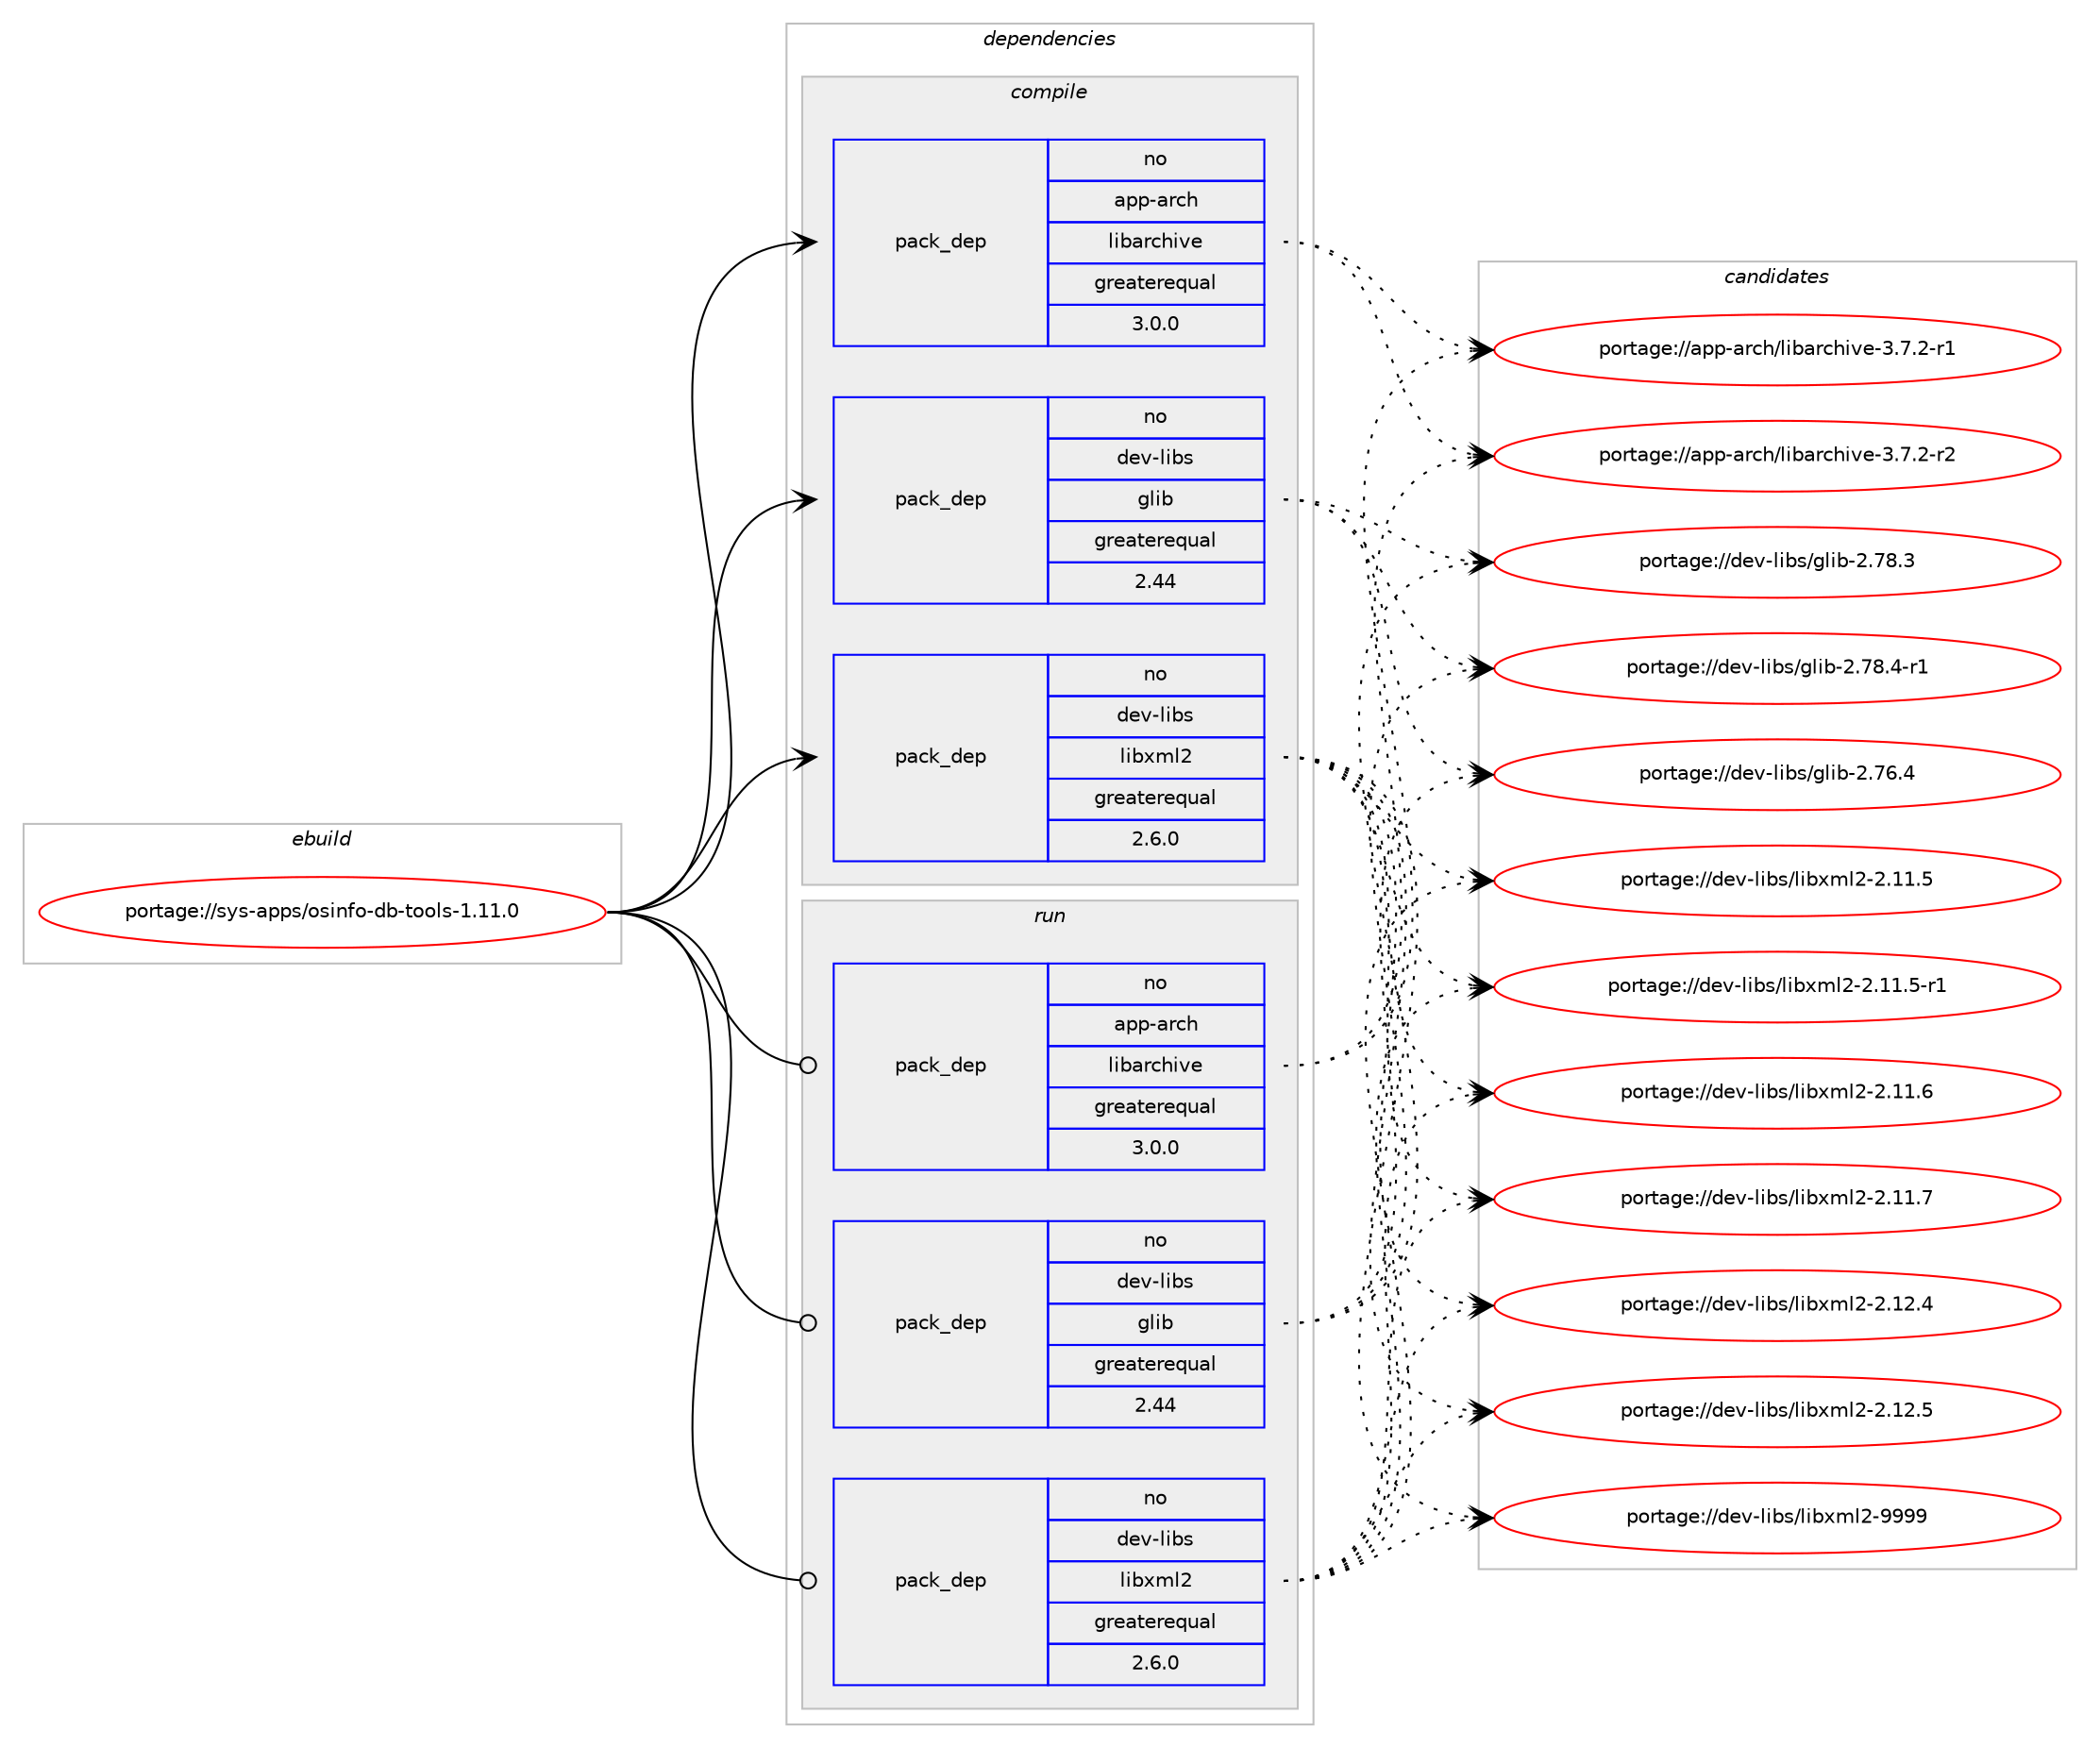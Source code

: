 digraph prolog {

# *************
# Graph options
# *************

newrank=true;
concentrate=true;
compound=true;
graph [rankdir=LR,fontname=Helvetica,fontsize=10,ranksep=1.5];#, ranksep=2.5, nodesep=0.2];
edge  [arrowhead=vee];
node  [fontname=Helvetica,fontsize=10];

# **********
# The ebuild
# **********

subgraph cluster_leftcol {
color=gray;
rank=same;
label=<<i>ebuild</i>>;
id [label="portage://sys-apps/osinfo-db-tools-1.11.0", color=red, width=4, href="../sys-apps/osinfo-db-tools-1.11.0.svg"];
}

# ****************
# The dependencies
# ****************

subgraph cluster_midcol {
color=gray;
label=<<i>dependencies</i>>;
subgraph cluster_compile {
fillcolor="#eeeeee";
style=filled;
label=<<i>compile</i>>;
subgraph pack5419 {
dependency17736 [label=<<TABLE BORDER="0" CELLBORDER="1" CELLSPACING="0" CELLPADDING="4" WIDTH="220"><TR><TD ROWSPAN="6" CELLPADDING="30">pack_dep</TD></TR><TR><TD WIDTH="110">no</TD></TR><TR><TD>app-arch</TD></TR><TR><TD>libarchive</TD></TR><TR><TD>greaterequal</TD></TR><TR><TD>3.0.0</TD></TR></TABLE>>, shape=none, color=blue];
}
id:e -> dependency17736:w [weight=20,style="solid",arrowhead="vee"];
subgraph pack5420 {
dependency17737 [label=<<TABLE BORDER="0" CELLBORDER="1" CELLSPACING="0" CELLPADDING="4" WIDTH="220"><TR><TD ROWSPAN="6" CELLPADDING="30">pack_dep</TD></TR><TR><TD WIDTH="110">no</TD></TR><TR><TD>dev-libs</TD></TR><TR><TD>glib</TD></TR><TR><TD>greaterequal</TD></TR><TR><TD>2.44</TD></TR></TABLE>>, shape=none, color=blue];
}
id:e -> dependency17737:w [weight=20,style="solid",arrowhead="vee"];
# *** BEGIN UNKNOWN DEPENDENCY TYPE (TODO) ***
# id -> package_dependency(portage://sys-apps/osinfo-db-tools-1.11.0,install,no,dev-libs,json-glib,none,[,,],[],[])
# *** END UNKNOWN DEPENDENCY TYPE (TODO) ***

subgraph pack5421 {
dependency17738 [label=<<TABLE BORDER="0" CELLBORDER="1" CELLSPACING="0" CELLPADDING="4" WIDTH="220"><TR><TD ROWSPAN="6" CELLPADDING="30">pack_dep</TD></TR><TR><TD WIDTH="110">no</TD></TR><TR><TD>dev-libs</TD></TR><TR><TD>libxml2</TD></TR><TR><TD>greaterequal</TD></TR><TR><TD>2.6.0</TD></TR></TABLE>>, shape=none, color=blue];
}
id:e -> dependency17738:w [weight=20,style="solid",arrowhead="vee"];
# *** BEGIN UNKNOWN DEPENDENCY TYPE (TODO) ***
# id -> package_dependency(portage://sys-apps/osinfo-db-tools-1.11.0,install,no,net-libs,libsoup,none,[,,],[slot(3.0)],[])
# *** END UNKNOWN DEPENDENCY TYPE (TODO) ***

}
subgraph cluster_compileandrun {
fillcolor="#eeeeee";
style=filled;
label=<<i>compile and run</i>>;
}
subgraph cluster_run {
fillcolor="#eeeeee";
style=filled;
label=<<i>run</i>>;
subgraph pack5422 {
dependency17739 [label=<<TABLE BORDER="0" CELLBORDER="1" CELLSPACING="0" CELLPADDING="4" WIDTH="220"><TR><TD ROWSPAN="6" CELLPADDING="30">pack_dep</TD></TR><TR><TD WIDTH="110">no</TD></TR><TR><TD>app-arch</TD></TR><TR><TD>libarchive</TD></TR><TR><TD>greaterequal</TD></TR><TR><TD>3.0.0</TD></TR></TABLE>>, shape=none, color=blue];
}
id:e -> dependency17739:w [weight=20,style="solid",arrowhead="odot"];
subgraph pack5423 {
dependency17740 [label=<<TABLE BORDER="0" CELLBORDER="1" CELLSPACING="0" CELLPADDING="4" WIDTH="220"><TR><TD ROWSPAN="6" CELLPADDING="30">pack_dep</TD></TR><TR><TD WIDTH="110">no</TD></TR><TR><TD>dev-libs</TD></TR><TR><TD>glib</TD></TR><TR><TD>greaterequal</TD></TR><TR><TD>2.44</TD></TR></TABLE>>, shape=none, color=blue];
}
id:e -> dependency17740:w [weight=20,style="solid",arrowhead="odot"];
# *** BEGIN UNKNOWN DEPENDENCY TYPE (TODO) ***
# id -> package_dependency(portage://sys-apps/osinfo-db-tools-1.11.0,run,no,dev-libs,json-glib,none,[,,],[],[])
# *** END UNKNOWN DEPENDENCY TYPE (TODO) ***

subgraph pack5424 {
dependency17741 [label=<<TABLE BORDER="0" CELLBORDER="1" CELLSPACING="0" CELLPADDING="4" WIDTH="220"><TR><TD ROWSPAN="6" CELLPADDING="30">pack_dep</TD></TR><TR><TD WIDTH="110">no</TD></TR><TR><TD>dev-libs</TD></TR><TR><TD>libxml2</TD></TR><TR><TD>greaterequal</TD></TR><TR><TD>2.6.0</TD></TR></TABLE>>, shape=none, color=blue];
}
id:e -> dependency17741:w [weight=20,style="solid",arrowhead="odot"];
# *** BEGIN UNKNOWN DEPENDENCY TYPE (TODO) ***
# id -> package_dependency(portage://sys-apps/osinfo-db-tools-1.11.0,run,no,net-libs,libsoup,none,[,,],[slot(3.0)],[])
# *** END UNKNOWN DEPENDENCY TYPE (TODO) ***

}
}

# **************
# The candidates
# **************

subgraph cluster_choices {
rank=same;
color=gray;
label=<<i>candidates</i>>;

subgraph choice5419 {
color=black;
nodesep=1;
choice97112112459711499104471081059897114991041051181014551465546504511449 [label="portage://app-arch/libarchive-3.7.2-r1", color=red, width=4,href="../app-arch/libarchive-3.7.2-r1.svg"];
choice97112112459711499104471081059897114991041051181014551465546504511450 [label="portage://app-arch/libarchive-3.7.2-r2", color=red, width=4,href="../app-arch/libarchive-3.7.2-r2.svg"];
dependency17736:e -> choice97112112459711499104471081059897114991041051181014551465546504511449:w [style=dotted,weight="100"];
dependency17736:e -> choice97112112459711499104471081059897114991041051181014551465546504511450:w [style=dotted,weight="100"];
}
subgraph choice5420 {
color=black;
nodesep=1;
choice1001011184510810598115471031081059845504655544652 [label="portage://dev-libs/glib-2.76.4", color=red, width=4,href="../dev-libs/glib-2.76.4.svg"];
choice1001011184510810598115471031081059845504655564651 [label="portage://dev-libs/glib-2.78.3", color=red, width=4,href="../dev-libs/glib-2.78.3.svg"];
choice10010111845108105981154710310810598455046555646524511449 [label="portage://dev-libs/glib-2.78.4-r1", color=red, width=4,href="../dev-libs/glib-2.78.4-r1.svg"];
dependency17737:e -> choice1001011184510810598115471031081059845504655544652:w [style=dotted,weight="100"];
dependency17737:e -> choice1001011184510810598115471031081059845504655564651:w [style=dotted,weight="100"];
dependency17737:e -> choice10010111845108105981154710310810598455046555646524511449:w [style=dotted,weight="100"];
}
subgraph choice5421 {
color=black;
nodesep=1;
choice100101118451081059811547108105981201091085045504649494653 [label="portage://dev-libs/libxml2-2.11.5", color=red, width=4,href="../dev-libs/libxml2-2.11.5.svg"];
choice1001011184510810598115471081059812010910850455046494946534511449 [label="portage://dev-libs/libxml2-2.11.5-r1", color=red, width=4,href="../dev-libs/libxml2-2.11.5-r1.svg"];
choice100101118451081059811547108105981201091085045504649494654 [label="portage://dev-libs/libxml2-2.11.6", color=red, width=4,href="../dev-libs/libxml2-2.11.6.svg"];
choice100101118451081059811547108105981201091085045504649494655 [label="portage://dev-libs/libxml2-2.11.7", color=red, width=4,href="../dev-libs/libxml2-2.11.7.svg"];
choice100101118451081059811547108105981201091085045504649504652 [label="portage://dev-libs/libxml2-2.12.4", color=red, width=4,href="../dev-libs/libxml2-2.12.4.svg"];
choice100101118451081059811547108105981201091085045504649504653 [label="portage://dev-libs/libxml2-2.12.5", color=red, width=4,href="../dev-libs/libxml2-2.12.5.svg"];
choice10010111845108105981154710810598120109108504557575757 [label="portage://dev-libs/libxml2-9999", color=red, width=4,href="../dev-libs/libxml2-9999.svg"];
dependency17738:e -> choice100101118451081059811547108105981201091085045504649494653:w [style=dotted,weight="100"];
dependency17738:e -> choice1001011184510810598115471081059812010910850455046494946534511449:w [style=dotted,weight="100"];
dependency17738:e -> choice100101118451081059811547108105981201091085045504649494654:w [style=dotted,weight="100"];
dependency17738:e -> choice100101118451081059811547108105981201091085045504649494655:w [style=dotted,weight="100"];
dependency17738:e -> choice100101118451081059811547108105981201091085045504649504652:w [style=dotted,weight="100"];
dependency17738:e -> choice100101118451081059811547108105981201091085045504649504653:w [style=dotted,weight="100"];
dependency17738:e -> choice10010111845108105981154710810598120109108504557575757:w [style=dotted,weight="100"];
}
subgraph choice5422 {
color=black;
nodesep=1;
choice97112112459711499104471081059897114991041051181014551465546504511449 [label="portage://app-arch/libarchive-3.7.2-r1", color=red, width=4,href="../app-arch/libarchive-3.7.2-r1.svg"];
choice97112112459711499104471081059897114991041051181014551465546504511450 [label="portage://app-arch/libarchive-3.7.2-r2", color=red, width=4,href="../app-arch/libarchive-3.7.2-r2.svg"];
dependency17739:e -> choice97112112459711499104471081059897114991041051181014551465546504511449:w [style=dotted,weight="100"];
dependency17739:e -> choice97112112459711499104471081059897114991041051181014551465546504511450:w [style=dotted,weight="100"];
}
subgraph choice5423 {
color=black;
nodesep=1;
choice1001011184510810598115471031081059845504655544652 [label="portage://dev-libs/glib-2.76.4", color=red, width=4,href="../dev-libs/glib-2.76.4.svg"];
choice1001011184510810598115471031081059845504655564651 [label="portage://dev-libs/glib-2.78.3", color=red, width=4,href="../dev-libs/glib-2.78.3.svg"];
choice10010111845108105981154710310810598455046555646524511449 [label="portage://dev-libs/glib-2.78.4-r1", color=red, width=4,href="../dev-libs/glib-2.78.4-r1.svg"];
dependency17740:e -> choice1001011184510810598115471031081059845504655544652:w [style=dotted,weight="100"];
dependency17740:e -> choice1001011184510810598115471031081059845504655564651:w [style=dotted,weight="100"];
dependency17740:e -> choice10010111845108105981154710310810598455046555646524511449:w [style=dotted,weight="100"];
}
subgraph choice5424 {
color=black;
nodesep=1;
choice100101118451081059811547108105981201091085045504649494653 [label="portage://dev-libs/libxml2-2.11.5", color=red, width=4,href="../dev-libs/libxml2-2.11.5.svg"];
choice1001011184510810598115471081059812010910850455046494946534511449 [label="portage://dev-libs/libxml2-2.11.5-r1", color=red, width=4,href="../dev-libs/libxml2-2.11.5-r1.svg"];
choice100101118451081059811547108105981201091085045504649494654 [label="portage://dev-libs/libxml2-2.11.6", color=red, width=4,href="../dev-libs/libxml2-2.11.6.svg"];
choice100101118451081059811547108105981201091085045504649494655 [label="portage://dev-libs/libxml2-2.11.7", color=red, width=4,href="../dev-libs/libxml2-2.11.7.svg"];
choice100101118451081059811547108105981201091085045504649504652 [label="portage://dev-libs/libxml2-2.12.4", color=red, width=4,href="../dev-libs/libxml2-2.12.4.svg"];
choice100101118451081059811547108105981201091085045504649504653 [label="portage://dev-libs/libxml2-2.12.5", color=red, width=4,href="../dev-libs/libxml2-2.12.5.svg"];
choice10010111845108105981154710810598120109108504557575757 [label="portage://dev-libs/libxml2-9999", color=red, width=4,href="../dev-libs/libxml2-9999.svg"];
dependency17741:e -> choice100101118451081059811547108105981201091085045504649494653:w [style=dotted,weight="100"];
dependency17741:e -> choice1001011184510810598115471081059812010910850455046494946534511449:w [style=dotted,weight="100"];
dependency17741:e -> choice100101118451081059811547108105981201091085045504649494654:w [style=dotted,weight="100"];
dependency17741:e -> choice100101118451081059811547108105981201091085045504649494655:w [style=dotted,weight="100"];
dependency17741:e -> choice100101118451081059811547108105981201091085045504649504652:w [style=dotted,weight="100"];
dependency17741:e -> choice100101118451081059811547108105981201091085045504649504653:w [style=dotted,weight="100"];
dependency17741:e -> choice10010111845108105981154710810598120109108504557575757:w [style=dotted,weight="100"];
}
}

}
